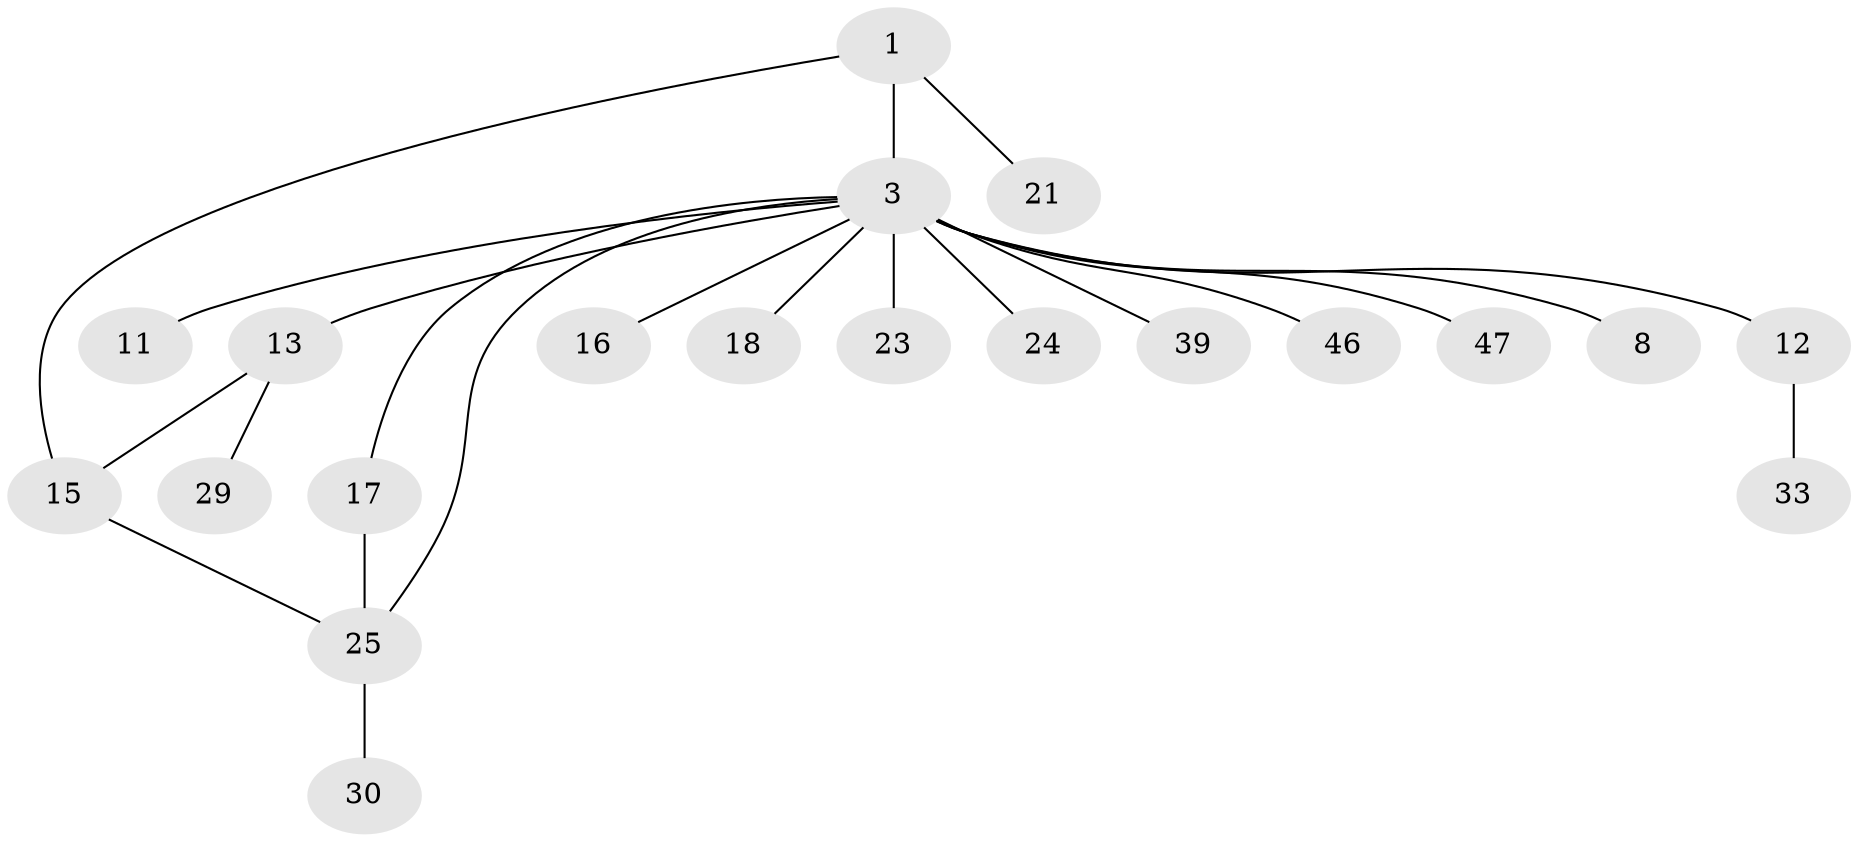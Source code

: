 // original degree distribution, {5: 0.07692307692307693, 3: 0.11538461538461539, 4: 0.038461538461538464, 6: 0.057692307692307696, 8: 0.019230769230769232, 1: 0.5576923076923077, 2: 0.11538461538461539, 7: 0.019230769230769232}
// Generated by graph-tools (version 1.1) at 2025/19/03/04/25 18:19:50]
// undirected, 20 vertices, 22 edges
graph export_dot {
graph [start="1"]
  node [color=gray90,style=filled];
  1 [super="+10+26+2+42"];
  3 [super="+4+9+27+5"];
  8 [super="+22+34+49"];
  11;
  12;
  13 [super="+14+35+20+38+40"];
  15;
  16;
  17 [super="+31+28"];
  18;
  21;
  23;
  24;
  25 [super="+48+36"];
  29 [super="+44+45"];
  30 [super="+50"];
  33;
  39;
  46;
  47;
  1 -- 21;
  1 -- 15;
  1 -- 3 [weight=5];
  3 -- 16;
  3 -- 18;
  3 -- 8 [weight=2];
  3 -- 46;
  3 -- 39;
  3 -- 11;
  3 -- 47;
  3 -- 17;
  3 -- 24;
  3 -- 23;
  3 -- 25;
  3 -- 12;
  3 -- 13;
  12 -- 33;
  13 -- 15;
  13 -- 29;
  15 -- 25;
  17 -- 25;
  25 -- 30;
}
